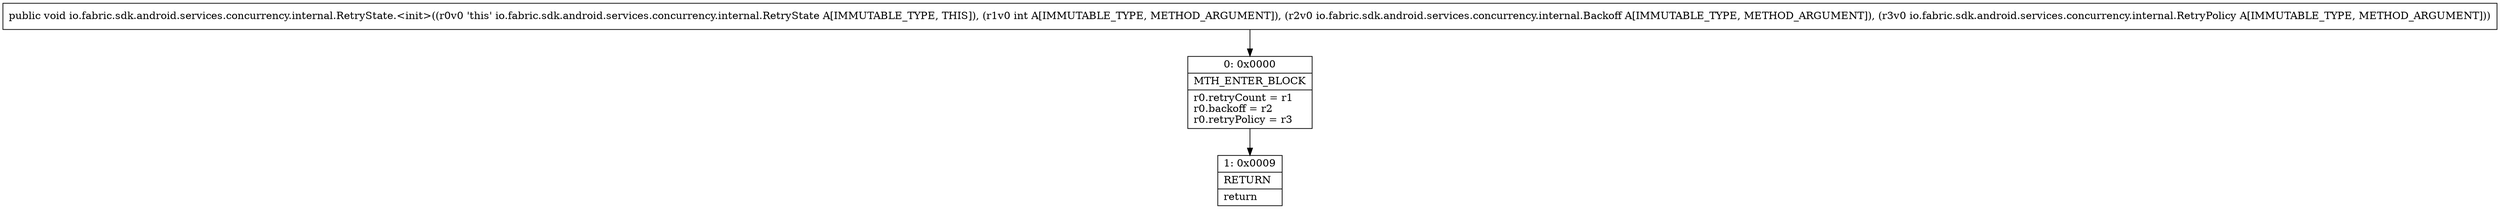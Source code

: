 digraph "CFG forio.fabric.sdk.android.services.concurrency.internal.RetryState.\<init\>(ILio\/fabric\/sdk\/android\/services\/concurrency\/internal\/Backoff;Lio\/fabric\/sdk\/android\/services\/concurrency\/internal\/RetryPolicy;)V" {
Node_0 [shape=record,label="{0\:\ 0x0000|MTH_ENTER_BLOCK\l|r0.retryCount = r1\lr0.backoff = r2\lr0.retryPolicy = r3\l}"];
Node_1 [shape=record,label="{1\:\ 0x0009|RETURN\l|return\l}"];
MethodNode[shape=record,label="{public void io.fabric.sdk.android.services.concurrency.internal.RetryState.\<init\>((r0v0 'this' io.fabric.sdk.android.services.concurrency.internal.RetryState A[IMMUTABLE_TYPE, THIS]), (r1v0 int A[IMMUTABLE_TYPE, METHOD_ARGUMENT]), (r2v0 io.fabric.sdk.android.services.concurrency.internal.Backoff A[IMMUTABLE_TYPE, METHOD_ARGUMENT]), (r3v0 io.fabric.sdk.android.services.concurrency.internal.RetryPolicy A[IMMUTABLE_TYPE, METHOD_ARGUMENT])) }"];
MethodNode -> Node_0;
Node_0 -> Node_1;
}

